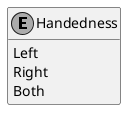 ﻿@startuml
skinparam monochrome true
hide empty members

enum Handedness {
    Left
    Right
    Both
}

@enduml
